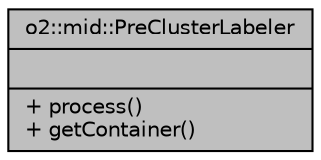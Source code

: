 digraph "o2::mid::PreClusterLabeler"
{
 // INTERACTIVE_SVG=YES
  bgcolor="transparent";
  edge [fontname="Helvetica",fontsize="10",labelfontname="Helvetica",labelfontsize="10"];
  node [fontname="Helvetica",fontsize="10",shape=record];
  Node1 [label="{o2::mid::PreClusterLabeler\n||+ process()\l+ getContainer()\l}",height=0.2,width=0.4,color="black", fillcolor="grey75", style="filled", fontcolor="black"];
}
